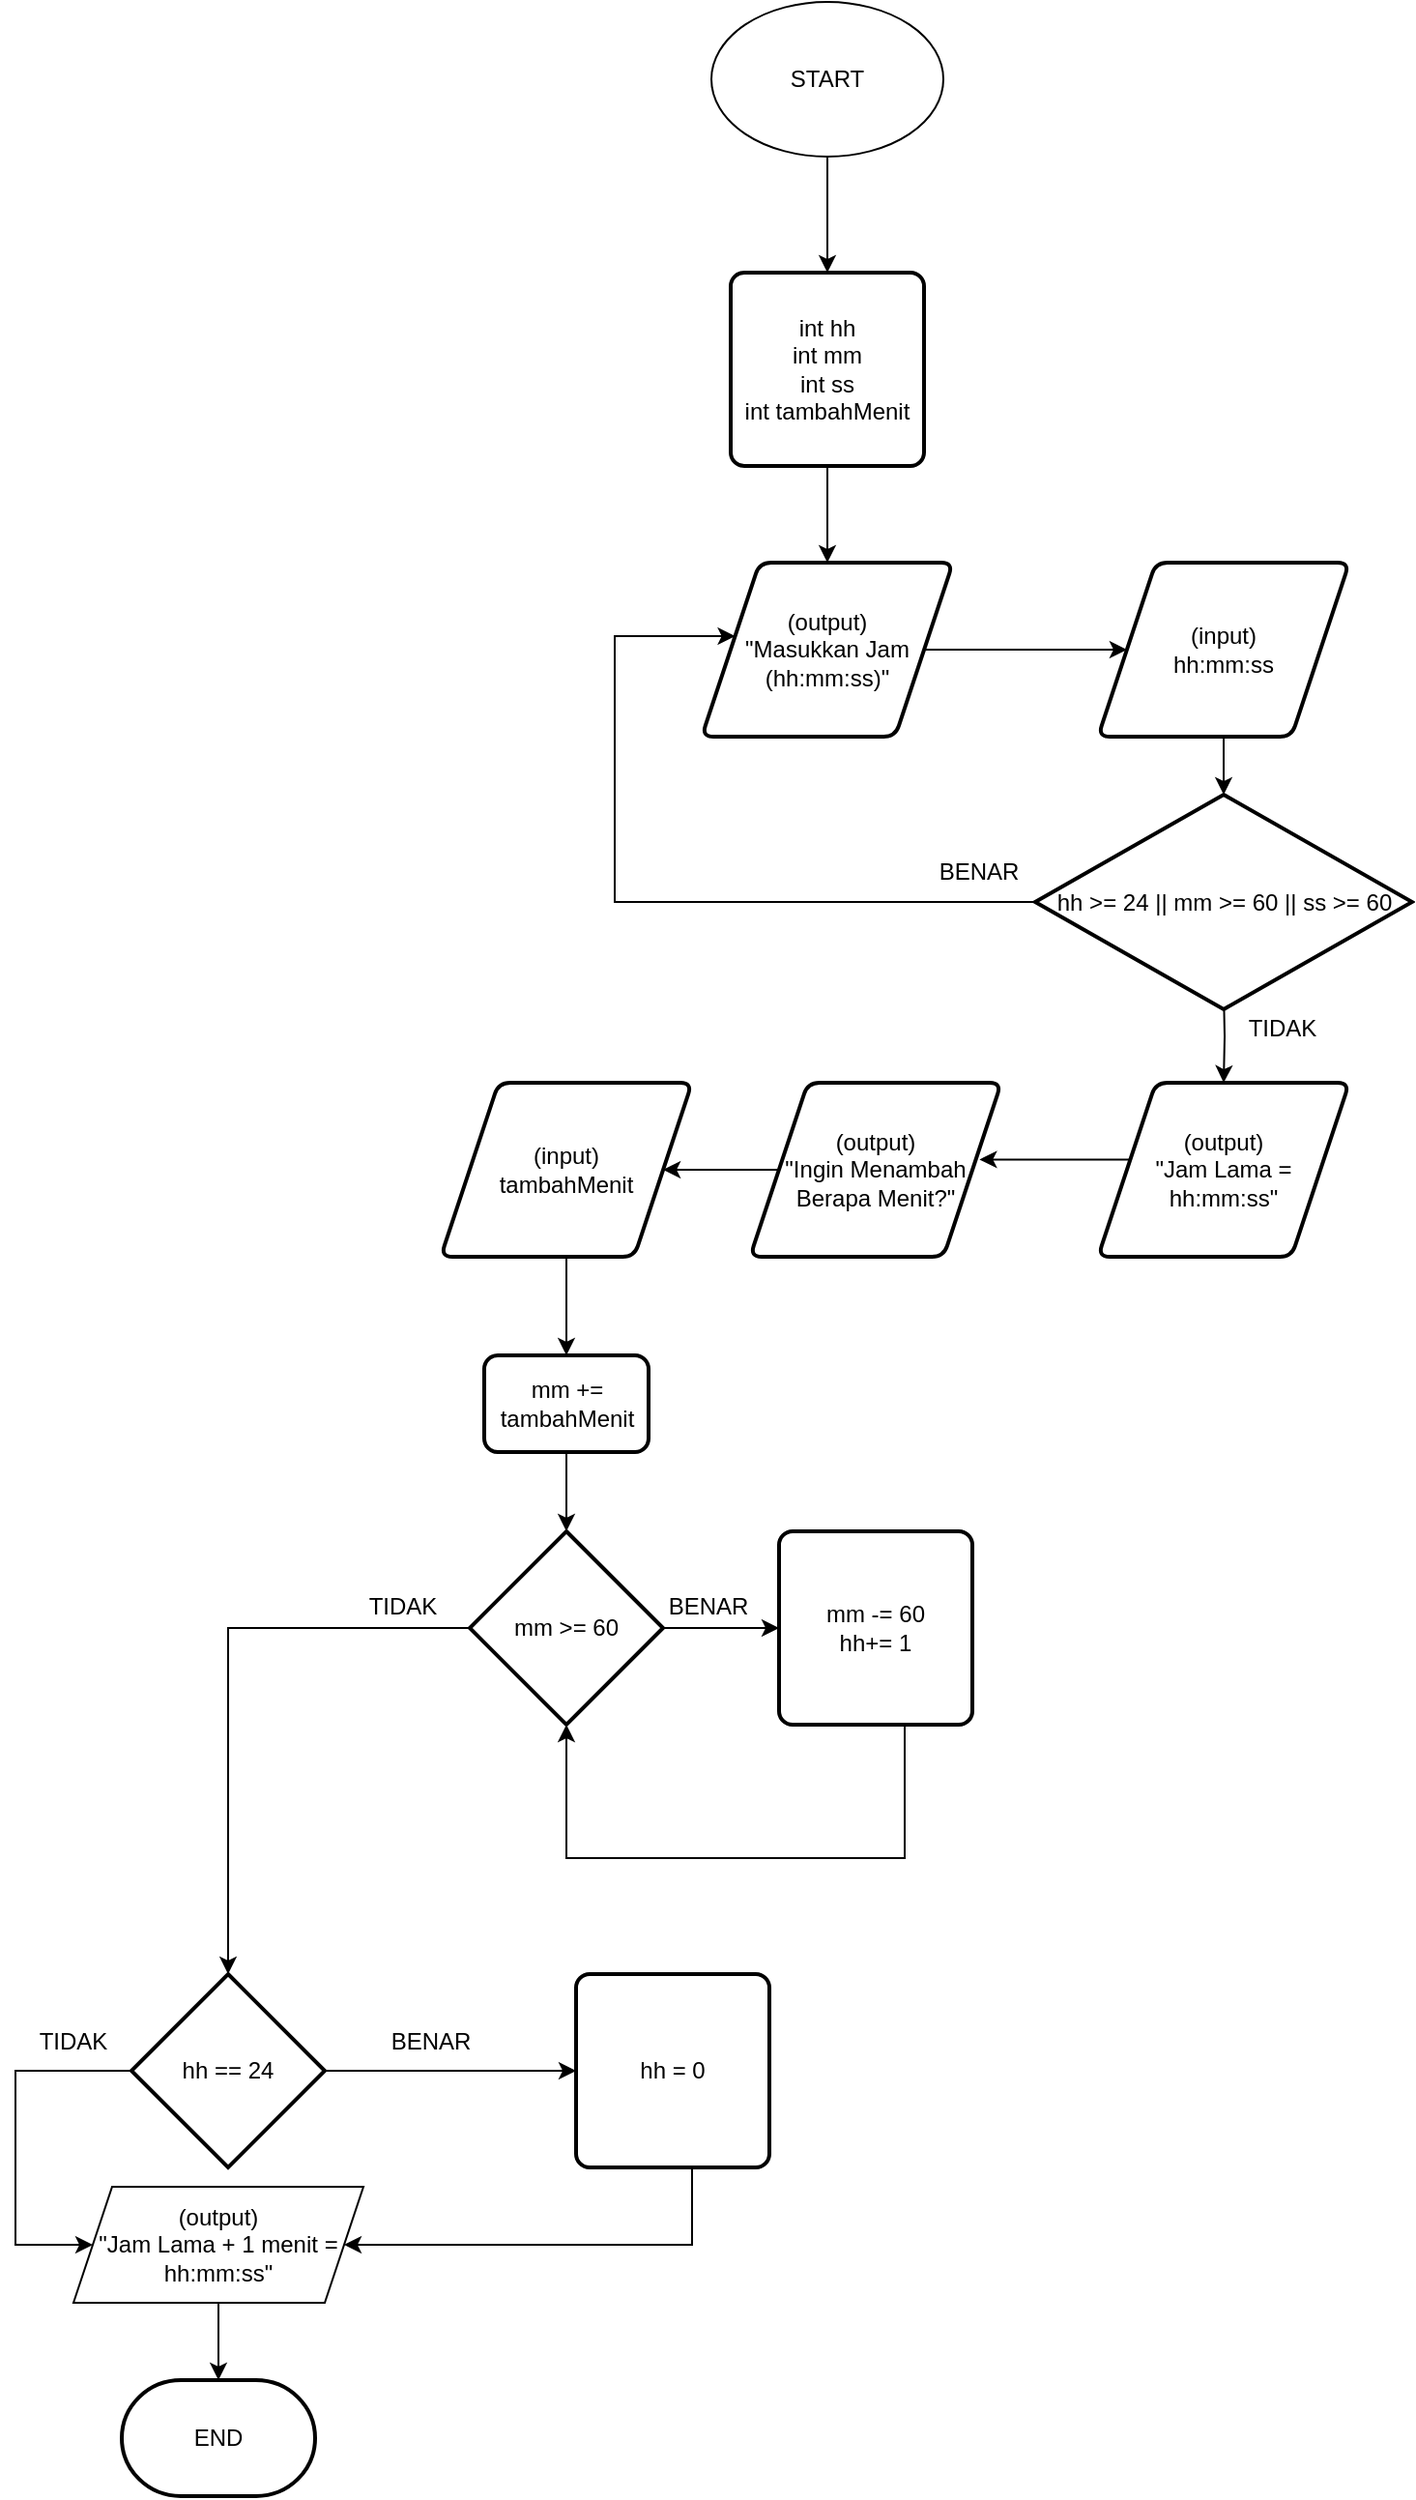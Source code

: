 <mxfile version="15.5.0" type="device"><diagram id="D4vkMPwKz5haa1zOeyPm" name="Page-1"><mxGraphModel dx="1240" dy="657" grid="1" gridSize="10" guides="1" tooltips="1" connect="1" arrows="1" fold="1" page="1" pageScale="1" pageWidth="1000" pageHeight="1169" math="0" shadow="0"><root><mxCell id="0"/><mxCell id="1" parent="0"/><mxCell id="wt6D50bzKtqQ1CRY45qe-212" style="edgeStyle=orthogonalEdgeStyle;rounded=0;orthogonalLoop=1;jettySize=auto;html=1;" parent="1" source="wt6D50bzKtqQ1CRY45qe-213" target="wt6D50bzKtqQ1CRY45qe-215" edge="1"><mxGeometry relative="1" as="geometry"/></mxCell><mxCell id="wt6D50bzKtqQ1CRY45qe-213" value="START" style="ellipse;whiteSpace=wrap;html=1;" parent="1" vertex="1"><mxGeometry x="720" y="770" width="120" height="80" as="geometry"/></mxCell><mxCell id="wt6D50bzKtqQ1CRY45qe-214" style="edgeStyle=orthogonalEdgeStyle;rounded=0;orthogonalLoop=1;jettySize=auto;html=1;" parent="1" source="wt6D50bzKtqQ1CRY45qe-215" target="wt6D50bzKtqQ1CRY45qe-217" edge="1"><mxGeometry relative="1" as="geometry"/></mxCell><mxCell id="wt6D50bzKtqQ1CRY45qe-215" value="int hh&lt;br&gt;int mm&lt;br&gt;int ss&lt;br&gt;int tambahMenit" style="rounded=1;whiteSpace=wrap;html=1;absoluteArcSize=1;arcSize=14;strokeWidth=2;" parent="1" vertex="1"><mxGeometry x="730" y="910" width="100" height="100" as="geometry"/></mxCell><mxCell id="wt6D50bzKtqQ1CRY45qe-216" style="edgeStyle=orthogonalEdgeStyle;rounded=0;orthogonalLoop=1;jettySize=auto;html=1;" parent="1" source="wt6D50bzKtqQ1CRY45qe-217" target="wt6D50bzKtqQ1CRY45qe-219" edge="1"><mxGeometry relative="1" as="geometry"/></mxCell><mxCell id="wt6D50bzKtqQ1CRY45qe-217" value="(output)&lt;br&gt;&quot;Masukkan Jam (hh:mm:ss)&quot;" style="shape=parallelogram;html=1;strokeWidth=2;perimeter=parallelogramPerimeter;whiteSpace=wrap;rounded=1;arcSize=12;size=0.23;" parent="1" vertex="1"><mxGeometry x="715" y="1060" width="130" height="90" as="geometry"/></mxCell><mxCell id="O4_7KtzfsbCgAeprx1uD-2" value="" style="edgeStyle=orthogonalEdgeStyle;rounded=0;orthogonalLoop=1;jettySize=auto;html=1;" parent="1" source="wt6D50bzKtqQ1CRY45qe-219" target="O4_7KtzfsbCgAeprx1uD-1" edge="1"><mxGeometry relative="1" as="geometry"/></mxCell><mxCell id="wt6D50bzKtqQ1CRY45qe-219" value="(input)&lt;br&gt;hh:mm:ss" style="shape=parallelogram;html=1;strokeWidth=2;perimeter=parallelogramPerimeter;whiteSpace=wrap;rounded=1;arcSize=12;size=0.23;" parent="1" vertex="1"><mxGeometry x="920" y="1060" width="130" height="90" as="geometry"/></mxCell><mxCell id="wt6D50bzKtqQ1CRY45qe-220" style="edgeStyle=orthogonalEdgeStyle;rounded=0;orthogonalLoop=1;jettySize=auto;html=1;entryX=0.5;entryY=0;entryDx=0;entryDy=0;entryPerimeter=0;" parent="1" source="wt6D50bzKtqQ1CRY45qe-221" target="wt6D50bzKtqQ1CRY45qe-226" edge="1"><mxGeometry relative="1" as="geometry"><mxPoint x="650" y="1551" as="targetPoint"/></mxGeometry></mxCell><mxCell id="wt6D50bzKtqQ1CRY45qe-221" value="mm += tambahMenit" style="rounded=1;whiteSpace=wrap;html=1;absoluteArcSize=1;arcSize=14;strokeWidth=2;" parent="1" vertex="1"><mxGeometry x="602.5" y="1470" width="85" height="50" as="geometry"/></mxCell><mxCell id="wt6D50bzKtqQ1CRY45qe-222" style="edgeStyle=orthogonalEdgeStyle;rounded=0;orthogonalLoop=1;jettySize=auto;html=1;entryX=0.913;entryY=0.441;entryDx=0;entryDy=0;entryPerimeter=0;" parent="1" source="wt6D50bzKtqQ1CRY45qe-223" target="wt6D50bzKtqQ1CRY45qe-242" edge="1"><mxGeometry relative="1" as="geometry"><mxPoint x="955" y="1369" as="targetPoint"/><Array as="points"><mxPoint x="960" y="1369"/></Array></mxGeometry></mxCell><mxCell id="wt6D50bzKtqQ1CRY45qe-223" value="(output)&lt;br&gt;&quot;Jam Lama = hh:mm:ss&quot;" style="shape=parallelogram;html=1;strokeWidth=2;perimeter=parallelogramPerimeter;whiteSpace=wrap;rounded=1;arcSize=12;size=0.23;" parent="1" vertex="1"><mxGeometry x="920" y="1329" width="130" height="90" as="geometry"/></mxCell><mxCell id="rZA-k6L4FJFRIx_vbnq4-4" value="" style="edgeStyle=orthogonalEdgeStyle;rounded=0;orthogonalLoop=1;jettySize=auto;html=1;" edge="1" parent="1" source="wt6D50bzKtqQ1CRY45qe-226" target="wt6D50bzKtqQ1CRY45qe-237"><mxGeometry relative="1" as="geometry"/></mxCell><mxCell id="rZA-k6L4FJFRIx_vbnq4-6" style="edgeStyle=orthogonalEdgeStyle;rounded=0;orthogonalLoop=1;jettySize=auto;html=1;" edge="1" parent="1" source="wt6D50bzKtqQ1CRY45qe-226" target="wt6D50bzKtqQ1CRY45qe-229"><mxGeometry relative="1" as="geometry"/></mxCell><mxCell id="wt6D50bzKtqQ1CRY45qe-226" value="mm &amp;gt;= 60" style="strokeWidth=2;html=1;shape=mxgraph.flowchart.decision;whiteSpace=wrap;" parent="1" vertex="1"><mxGeometry x="595" y="1561" width="100" height="100" as="geometry"/></mxCell><mxCell id="wt6D50bzKtqQ1CRY45qe-227" style="edgeStyle=orthogonalEdgeStyle;rounded=0;orthogonalLoop=1;jettySize=auto;html=1;" parent="1" source="wt6D50bzKtqQ1CRY45qe-229" target="wt6D50bzKtqQ1CRY45qe-231" edge="1"><mxGeometry relative="1" as="geometry"/></mxCell><mxCell id="wt6D50bzKtqQ1CRY45qe-228" style="edgeStyle=orthogonalEdgeStyle;rounded=0;orthogonalLoop=1;jettySize=auto;html=1;entryX=0;entryY=0.5;entryDx=0;entryDy=0;" parent="1" source="wt6D50bzKtqQ1CRY45qe-229" target="wt6D50bzKtqQ1CRY45qe-235" edge="1"><mxGeometry relative="1" as="geometry"><mxPoint x="380" y="1960" as="targetPoint"/><Array as="points"><mxPoint x="360" y="1840"/><mxPoint x="360" y="1930"/></Array></mxGeometry></mxCell><mxCell id="wt6D50bzKtqQ1CRY45qe-229" value="hh == 24" style="strokeWidth=2;html=1;shape=mxgraph.flowchart.decision;whiteSpace=wrap;" parent="1" vertex="1"><mxGeometry x="420" y="1790" width="100" height="100" as="geometry"/></mxCell><mxCell id="wt6D50bzKtqQ1CRY45qe-230" style="edgeStyle=orthogonalEdgeStyle;rounded=0;orthogonalLoop=1;jettySize=auto;html=1;entryX=1;entryY=0.5;entryDx=0;entryDy=0;" parent="1" source="wt6D50bzKtqQ1CRY45qe-231" target="wt6D50bzKtqQ1CRY45qe-235" edge="1"><mxGeometry relative="1" as="geometry"><mxPoint x="540" y="1960" as="targetPoint"/><Array as="points"><mxPoint x="710" y="1930"/></Array></mxGeometry></mxCell><mxCell id="wt6D50bzKtqQ1CRY45qe-231" value="hh = 0" style="rounded=1;whiteSpace=wrap;html=1;absoluteArcSize=1;arcSize=14;strokeWidth=2;" parent="1" vertex="1"><mxGeometry x="650" y="1790" width="100" height="100" as="geometry"/></mxCell><mxCell id="wt6D50bzKtqQ1CRY45qe-232" value="BENAR" style="text;html=1;strokeColor=none;fillColor=none;align=center;verticalAlign=middle;whiteSpace=wrap;rounded=0;" parent="1" vertex="1"><mxGeometry x="555" y="1815" width="40" height="20" as="geometry"/></mxCell><mxCell id="wt6D50bzKtqQ1CRY45qe-233" value="TIDAK" style="text;html=1;strokeColor=none;fillColor=none;align=center;verticalAlign=middle;whiteSpace=wrap;rounded=0;" parent="1" vertex="1"><mxGeometry x="370" y="1815" width="40" height="20" as="geometry"/></mxCell><mxCell id="wt6D50bzKtqQ1CRY45qe-234" style="edgeStyle=orthogonalEdgeStyle;rounded=0;orthogonalLoop=1;jettySize=auto;html=1;entryX=0.5;entryY=0;entryDx=0;entryDy=0;entryPerimeter=0;" parent="1" source="wt6D50bzKtqQ1CRY45qe-235" target="wt6D50bzKtqQ1CRY45qe-240" edge="1"><mxGeometry relative="1" as="geometry"/></mxCell><mxCell id="wt6D50bzKtqQ1CRY45qe-235" value="(output)&lt;br&gt;&quot;Jam Lama + 1 menit = hh:mm:ss&quot;" style="shape=parallelogram;perimeter=parallelogramPerimeter;whiteSpace=wrap;html=1;fixedSize=1;" parent="1" vertex="1"><mxGeometry x="390" y="1900" width="150" height="60" as="geometry"/></mxCell><mxCell id="rZA-k6L4FJFRIx_vbnq4-5" style="edgeStyle=orthogonalEdgeStyle;rounded=0;orthogonalLoop=1;jettySize=auto;html=1;entryX=0.5;entryY=1;entryDx=0;entryDy=0;entryPerimeter=0;" edge="1" parent="1" source="wt6D50bzKtqQ1CRY45qe-237" target="wt6D50bzKtqQ1CRY45qe-226"><mxGeometry relative="1" as="geometry"><mxPoint x="805" y="1730" as="targetPoint"/><Array as="points"><mxPoint x="820" y="1730"/><mxPoint x="645" y="1730"/></Array></mxGeometry></mxCell><mxCell id="wt6D50bzKtqQ1CRY45qe-237" value="mm -= 60&lt;br&gt;hh+= 1" style="rounded=1;whiteSpace=wrap;html=1;absoluteArcSize=1;arcSize=14;strokeWidth=2;" parent="1" vertex="1"><mxGeometry x="755" y="1561" width="100" height="100" as="geometry"/></mxCell><mxCell id="wt6D50bzKtqQ1CRY45qe-240" value="END" style="strokeWidth=2;html=1;shape=mxgraph.flowchart.terminator;whiteSpace=wrap;" parent="1" vertex="1"><mxGeometry x="415" y="2000" width="100" height="60" as="geometry"/></mxCell><mxCell id="wt6D50bzKtqQ1CRY45qe-241" style="edgeStyle=orthogonalEdgeStyle;rounded=0;orthogonalLoop=1;jettySize=auto;html=1;entryX=1;entryY=0.5;entryDx=0;entryDy=0;" parent="1" source="wt6D50bzKtqQ1CRY45qe-242" target="wt6D50bzKtqQ1CRY45qe-244" edge="1"><mxGeometry relative="1" as="geometry"/></mxCell><mxCell id="wt6D50bzKtqQ1CRY45qe-242" value="(output)&lt;br&gt;&quot;Ingin Menambah Berapa Menit?&quot;" style="shape=parallelogram;html=1;strokeWidth=2;perimeter=parallelogramPerimeter;whiteSpace=wrap;rounded=1;arcSize=12;size=0.23;" parent="1" vertex="1"><mxGeometry x="740" y="1329" width="130" height="90" as="geometry"/></mxCell><mxCell id="O4_7KtzfsbCgAeprx1uD-5" value="" style="edgeStyle=orthogonalEdgeStyle;rounded=0;orthogonalLoop=1;jettySize=auto;html=1;" parent="1" source="wt6D50bzKtqQ1CRY45qe-244" target="wt6D50bzKtqQ1CRY45qe-221" edge="1"><mxGeometry relative="1" as="geometry"/></mxCell><mxCell id="wt6D50bzKtqQ1CRY45qe-244" value="(input)&lt;br&gt;tambahMenit" style="shape=parallelogram;html=1;strokeWidth=2;perimeter=parallelogramPerimeter;whiteSpace=wrap;rounded=1;arcSize=12;size=0.23;" parent="1" vertex="1"><mxGeometry x="580" y="1329" width="130" height="90" as="geometry"/></mxCell><mxCell id="O4_7KtzfsbCgAeprx1uD-3" style="edgeStyle=orthogonalEdgeStyle;rounded=0;orthogonalLoop=1;jettySize=auto;html=1;" parent="1" source="O4_7KtzfsbCgAeprx1uD-1" target="wt6D50bzKtqQ1CRY45qe-217" edge="1"><mxGeometry relative="1" as="geometry"><mxPoint x="670" y="1097.5" as="targetPoint"/><Array as="points"><mxPoint x="670" y="1236"/><mxPoint x="670" y="1098"/></Array></mxGeometry></mxCell><mxCell id="O4_7KtzfsbCgAeprx1uD-4" value="" style="edgeStyle=orthogonalEdgeStyle;rounded=0;orthogonalLoop=1;jettySize=auto;html=1;" parent="1" target="wt6D50bzKtqQ1CRY45qe-223" edge="1"><mxGeometry relative="1" as="geometry"><mxPoint x="985" y="1280" as="sourcePoint"/></mxGeometry></mxCell><mxCell id="O4_7KtzfsbCgAeprx1uD-1" value="hh &amp;gt;= 24 || mm &amp;gt;= 60 || ss &amp;gt;= 60" style="strokeWidth=2;html=1;shape=mxgraph.flowchart.decision;whiteSpace=wrap;" parent="1" vertex="1"><mxGeometry x="887.5" y="1180" width="195" height="111" as="geometry"/></mxCell><mxCell id="O4_7KtzfsbCgAeprx1uD-7" value="BENAR" style="text;html=1;align=center;verticalAlign=middle;resizable=0;points=[];autosize=1;strokeColor=none;fillColor=none;" parent="1" vertex="1"><mxGeometry x="827.5" y="1210" width="60" height="20" as="geometry"/></mxCell><mxCell id="O4_7KtzfsbCgAeprx1uD-8" value="TIDAK" style="text;html=1;align=center;verticalAlign=middle;resizable=0;points=[];autosize=1;strokeColor=none;fillColor=none;" parent="1" vertex="1"><mxGeometry x="990" y="1291" width="50" height="20" as="geometry"/></mxCell><mxCell id="rZA-k6L4FJFRIx_vbnq4-7" value="BENAR" style="text;html=1;align=center;verticalAlign=middle;resizable=0;points=[];autosize=1;strokeColor=none;fillColor=none;" vertex="1" parent="1"><mxGeometry x="687.5" y="1590" width="60" height="20" as="geometry"/></mxCell><mxCell id="rZA-k6L4FJFRIx_vbnq4-8" value="TIDAK" style="text;html=1;align=center;verticalAlign=middle;resizable=0;points=[];autosize=1;strokeColor=none;fillColor=none;" vertex="1" parent="1"><mxGeometry x="535" y="1590" width="50" height="20" as="geometry"/></mxCell></root></mxGraphModel></diagram></mxfile>